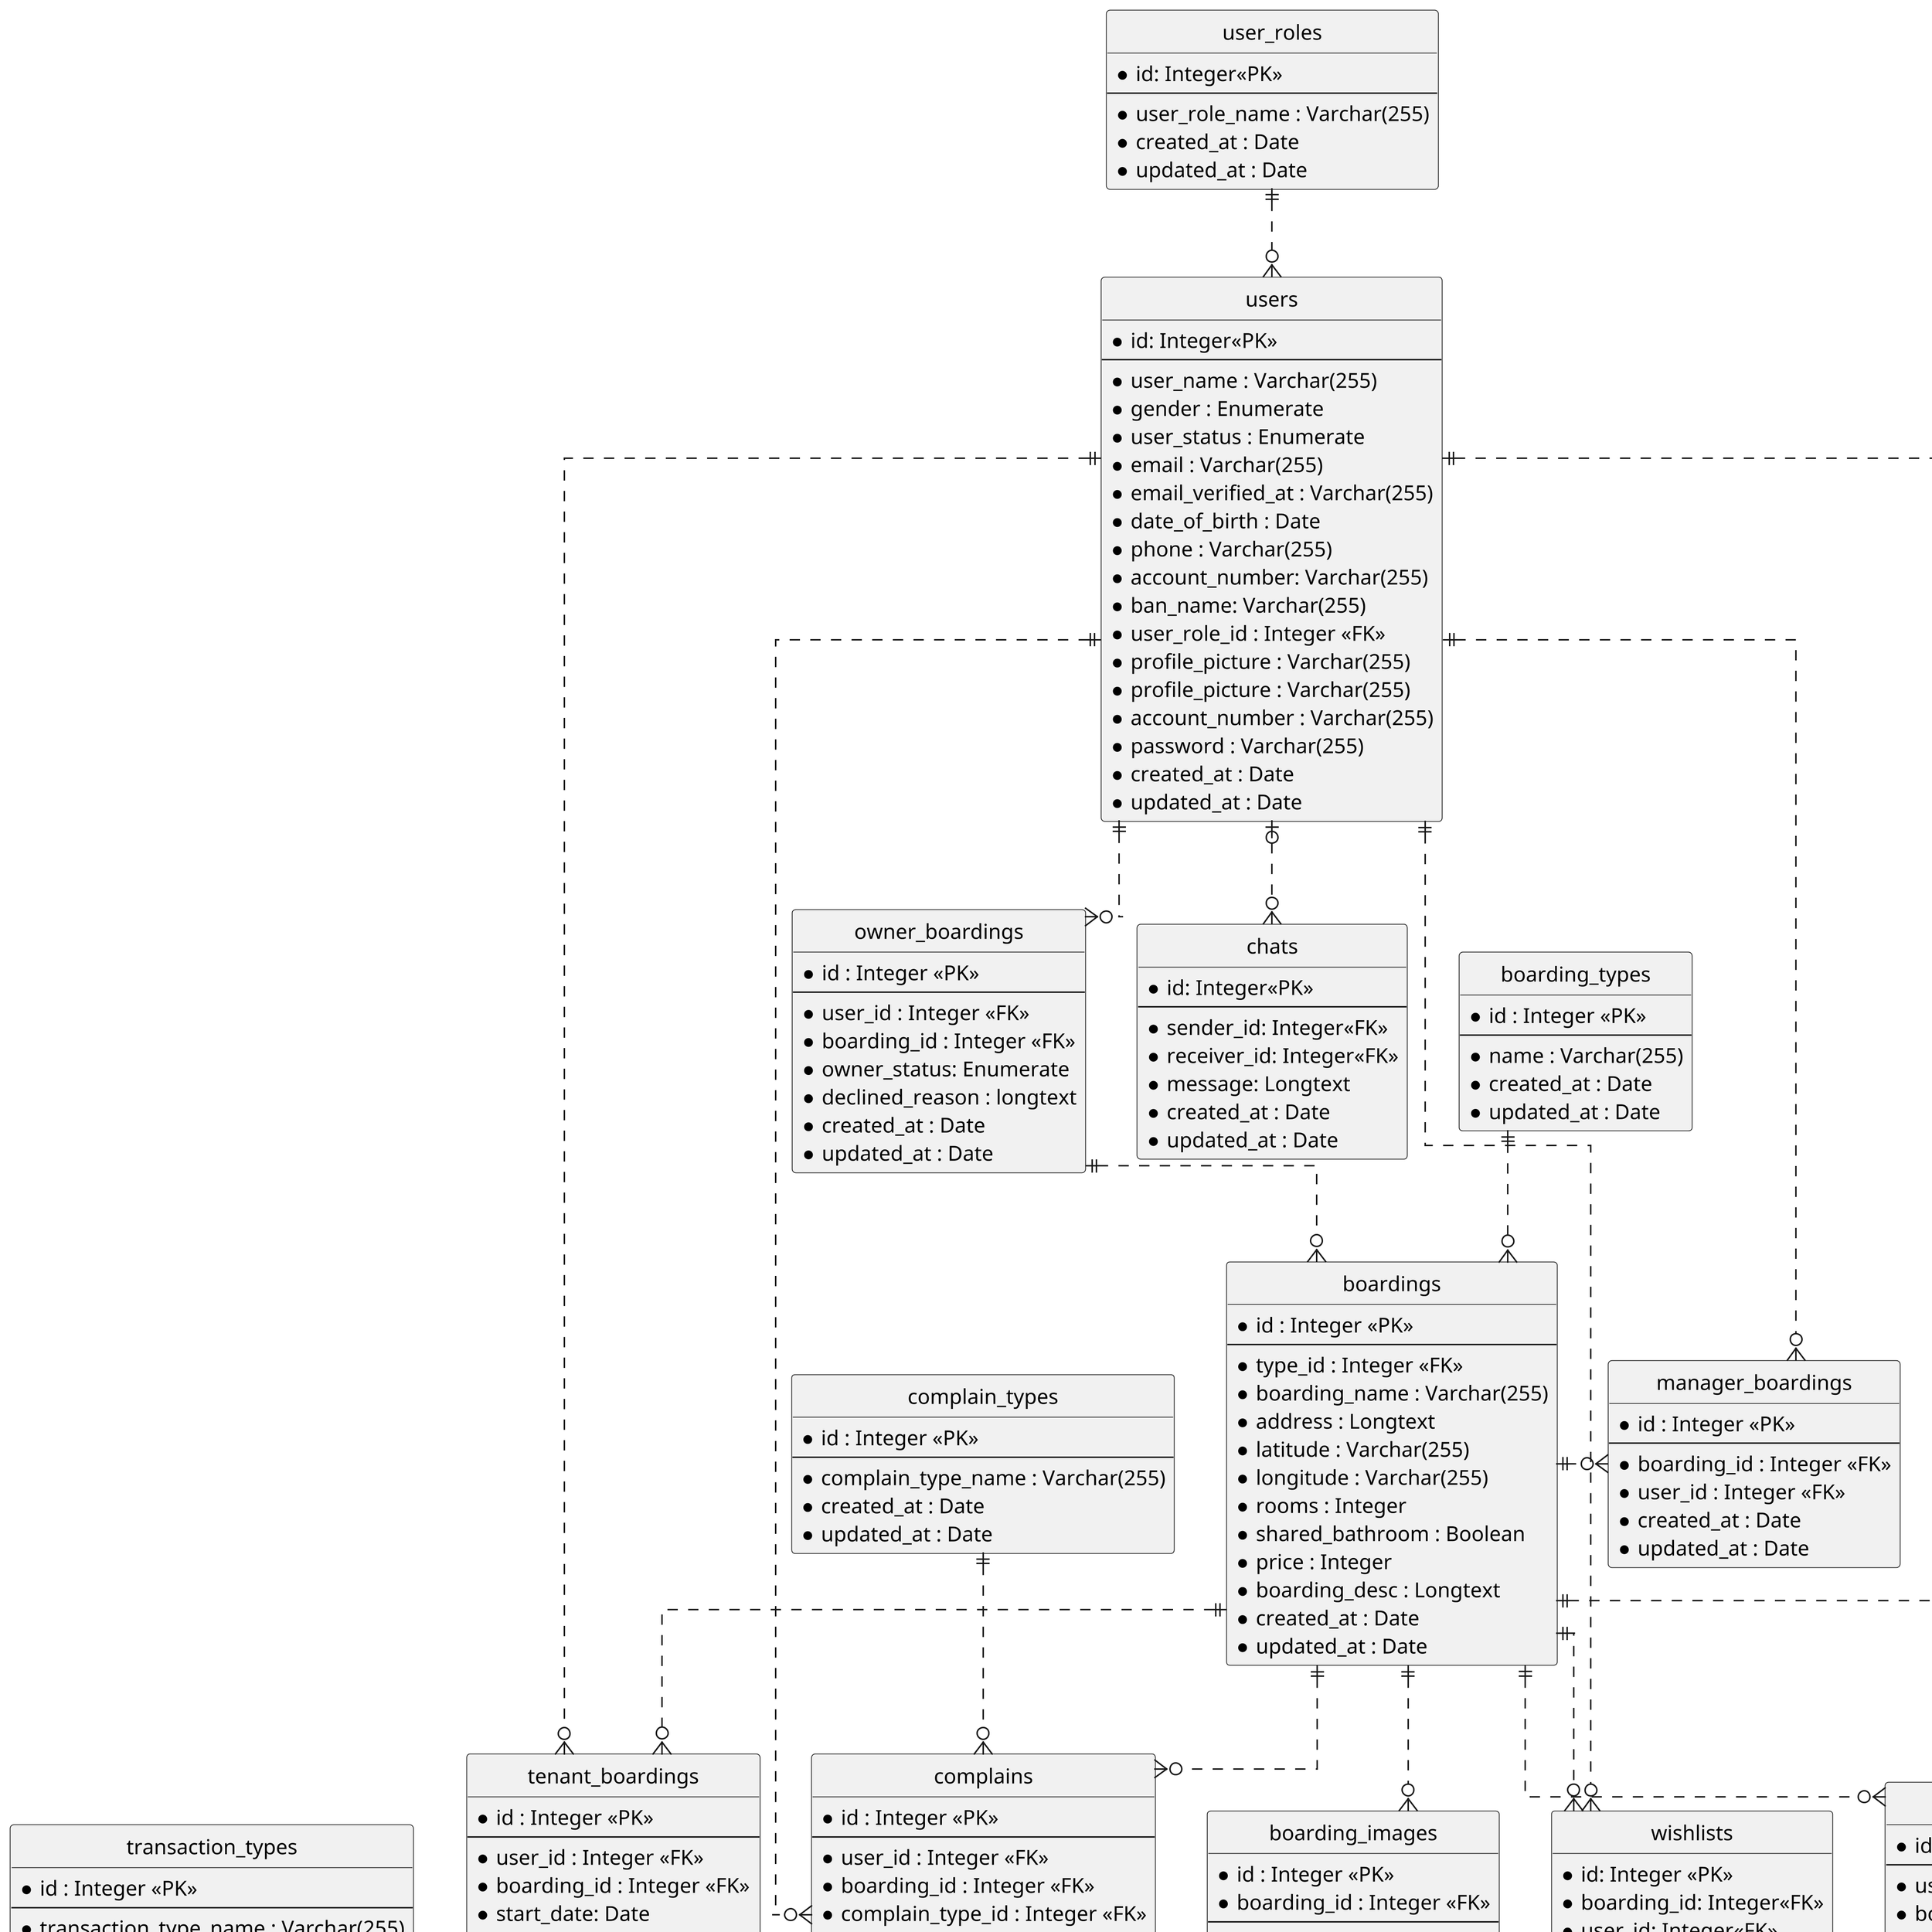 @startuml
' hide the spot
hide circle
skinparam dpi 300
' avoid problems with angled crows feet
skinparam linetype ortho

entity "users" as usr {
  *id: Integer<<PK>>
  --
  *user_name : Varchar(255)
  *gender : Enumerate
  *user_status : Enumerate
  *email : Varchar(255)
  *email_verified_at : Varchar(255)
  *date_of_birth : Date
  *phone : Varchar(255)
  *account_number: Varchar(255)
  *ban_name: Varchar(255)
  *user_role_id : Integer <<FK>>
  *profile_picture : Varchar(255)
  *profile_picture : Varchar(255)
  *account_number : Varchar(255)
  *password : Varchar(255)
  *created_at : Date
  *updated_at : Date
}

entity "user_roles" as usrl {
  *id: Integer<<PK>>
  --
  *user_role_name : Varchar(255)
  *created_at : Date
  *updated_at : Date
}

entity "boarding_types" as bht {
  *id : Integer <<PK>>
  --
  *name : Varchar(255)
  *created_at : Date
  *updated_at : Date
}

entity "boardings" as bh {
  *id : Integer <<PK>>
  --
  *type_id : Integer <<FK>>
  *boarding_name : Varchar(255)
  *address : Longtext
  *latitude : Varchar(255)
  *longitude : Varchar(255)
  *rooms : Integer
  *shared_bathroom : Boolean
  *price : Integer
  *boarding_desc : Longtext
  *created_at : Date
  *updated_at : Date
}

entity "tenant_boardings" as tb {
  *id : Integer <<PK>>
  --
  *user_id : Integer <<FK>>
  *boarding_id : Integer <<FK>>
  *start_date: Date
  *end_date: Date
  *tenant_status : Enumerate
  *declined_reason : longtext
  *created_at : Date
  *updated_at : Date
}

entity "facility_details" as fd {
  *id: Integer <<FK>>
  --
  *name : Varchar(255)
  *facility_img_path : Varchar(255)
  *created_at : Date
  *updated_at : Date
}


entity "facilities" as f {
  *id : Integer <<PK>>
  *facility_id : Integer <<FK>>
  *boarding_id : Integer <<FK>>
  --
  *created_at : Date
  *updated_at : Date
}

entity "boarding_images" as bhi {
  *id : Integer <<PK>>
  *boarding_id : Integer <<FK>>
  --
  *image : Varchar(255)
  *created_at : Date
  *updated_at : Date
}

entity "rent_transaction" as rt {
  *id : Integer <<PK>>
  --
  *tenant_boarding_id : Integer <<FK>>
  *transaction_type_id : Integer <<FK>> 
  *payment_method_id : Integer <<FK>>
  *invoice_id : Integer
  *amount : Integer
  *payment_date : Date
  *payment_status : Enumerate
  *payment_transferred_status : Enumerate
  *repeat_payment : Boolean
  *created_at : Date
  *updated_at : Date
}


entity "owner_boardings" as lobh {
  *id : Integer <<PK>>
  --
  *user_id : Integer <<FK>>
  *boarding_id : Integer <<FK>>
  *owner_status: Enumerate
  *declined_reason : longtext
  *created_at : Date
  *updated_at : Date
}

entity "manager_boardings" as mabh {
  *id : Integer <<PK>>
  --
  *boarding_id : Integer <<FK>>
  *user_id : Integer <<FK>>
  *created_at : Date
  *updated_at : Date
}

entity "complain_types" as cmplnt {
  *id : Integer <<PK>>
  --
  *complain_type_name : Varchar(255)
  *created_at : Date
  *updated_at : Date
}

entity "reviews" as rvw {
  *id : Integer <<PK>>
  --
  *user_id : Integer <<FK>>
  *boarding_id : Integer <<FK>>
  *rating : Integer
  *review_desc : Longtext
  *created_at : Date
  *updated_at : Date
}

entity "complains" as cmpln {
  *id : Integer <<PK>>
  --
  *user_id : Integer <<FK>>
  *boarding_id : Integer <<FK>>
  *complain_type_id : Integer <<FK>>
  *complain_desc : Longtext
  *complain_image_url : Longtext
  *complain_status : Enumerate
  *created_at : Date
  *updated_at : Date
}

' Composite key
entity "wishlists" as fr {
  *id: Integer <<PK>>
  *boarding_id: Integer<<FK>>
  *user_id: Integer<<FK>>
  --
  *created_at : Date
  *updated_at : Date
}

entity "payment_methods" as pymnt {
  *id: Integer<<PK>>
  --
  *payment_method_name: Varchar(255)
  *status: Enumerate
  *created_at : Date
  *updated_at : Date
}

entity "chats" as cht {
  *id: Integer<<PK>>
  --
  *sender_id: Integer<<FK>>
  *receiver_id: Integer<<FK>>
  *message: Longtext
  *created_at : Date
  *updated_at : Date
}

entity "transaction_types" as tt {
  *id : Integer <<PK>>
  --
  *transaction_type_name : Varchar(255)
  *created_at : Date
  *updated_at : Date
}

usrl ||..o{usr
bh ||..o{ bhi
bh ||..o{ f
fd ||..o{ f

usr ||..o{ tb
bh ||..o{ tb

tb ||..o{ rt
pymnt ||..o{ rt
tt ||..o{rt

usr ||..o{ lobh
lobh ||..o{ bh

usr ||..o{ mabh
bh ||.o{ mabh

usr ||..o{ rvw
bh ||..o{ rvw

usr ||..o{ cmpln
bh ||..o{ cmpln
cmplnt ||..o{ cmpln

bht ||..o{ bh


usr ||..o{ fr
bh ||..o{ fr

usr |o..o{ cht

@enduml